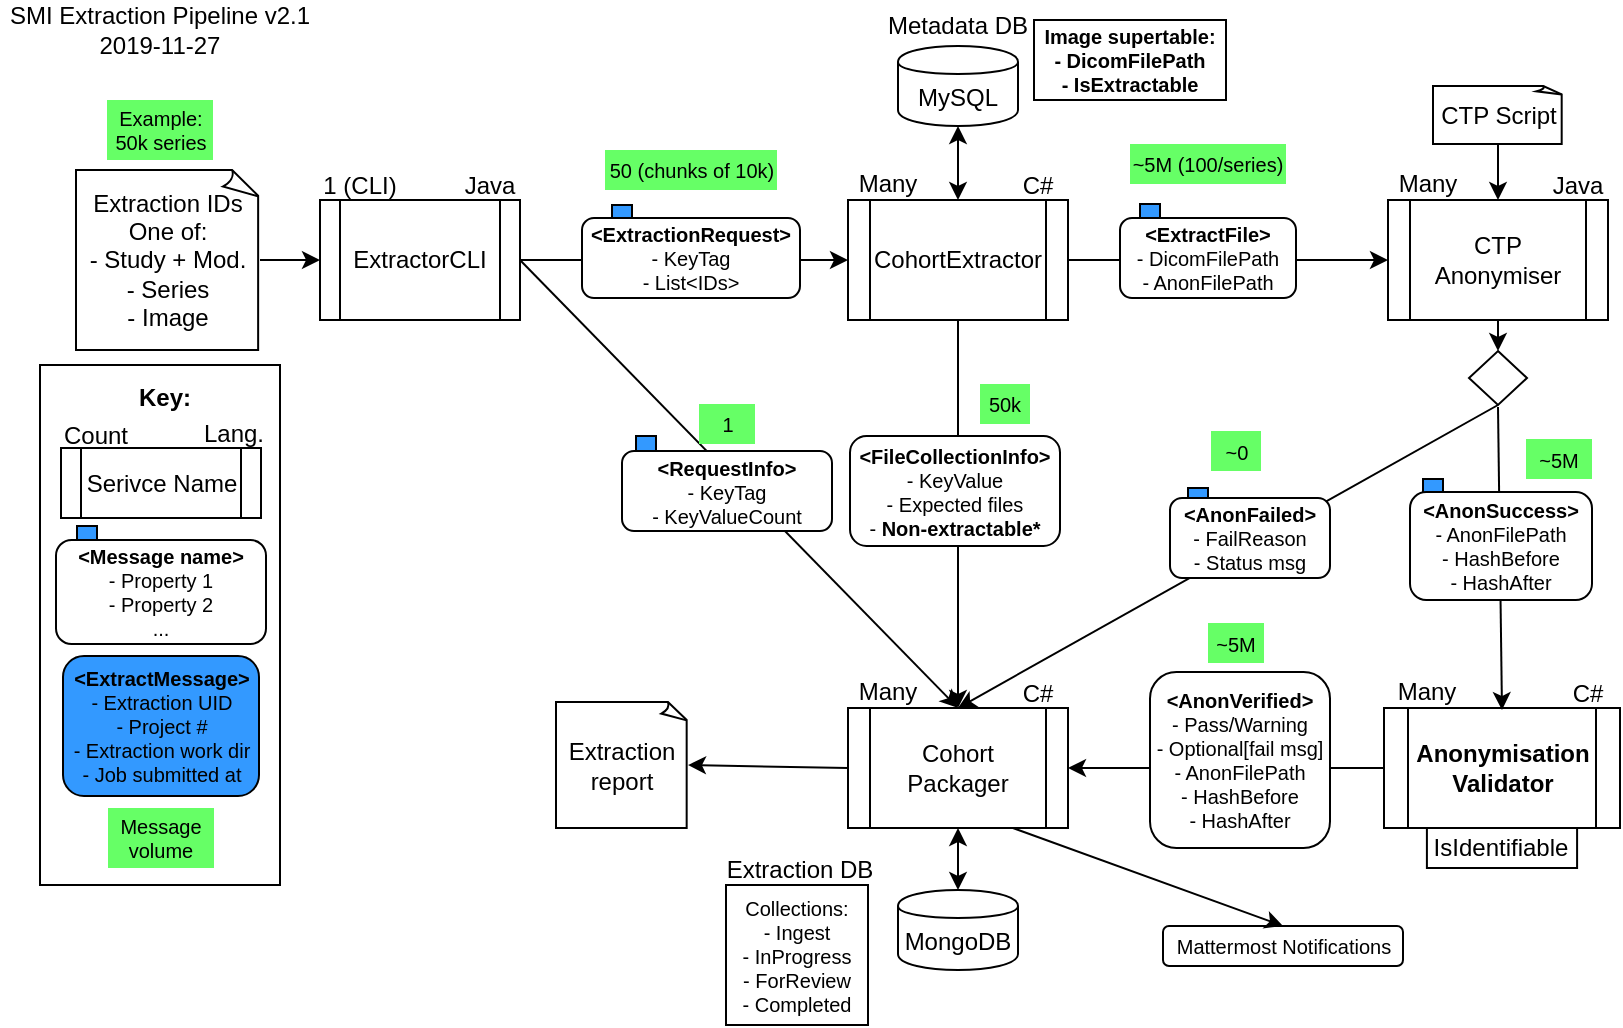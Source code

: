 <mxfile version="12.2.2" type="device" pages="1"><diagram id="zoCGAFxt-alMyNRtkRPO" name="Page-1"><mxGraphModel dx="1492" dy="746" grid="1" gridSize="10" guides="1" tooltips="1" connect="1" arrows="1" fold="1" page="1" pageScale="1" pageWidth="850" pageHeight="1100" math="0" shadow="0"><root><mxCell id="0"/><mxCell id="1" parent="0"/><mxCell id="2953l1Dyhzxe0bs4CRtN-95" value="" style="rounded=0;whiteSpace=wrap;html=1;fillColor=#3399FF;fontSize=10;" parent="1" vertex="1"><mxGeometry x="580" y="365" width="10" height="20" as="geometry"/></mxCell><mxCell id="2953l1Dyhzxe0bs4CRtN-94" value="" style="rounded=0;whiteSpace=wrap;html=1;fillColor=#3399FF;fontSize=10;" parent="1" vertex="1"><mxGeometry x="711.5" y="244.5" width="10" height="20" as="geometry"/></mxCell><mxCell id="2953l1Dyhzxe0bs4CRtN-93" value="" style="rounded=0;whiteSpace=wrap;html=1;fillColor=#3399FF;fontSize=10;" parent="1" vertex="1"><mxGeometry x="594" y="249" width="10" height="20" as="geometry"/></mxCell><mxCell id="2953l1Dyhzxe0bs4CRtN-92" value="" style="rounded=0;whiteSpace=wrap;html=1;fillColor=#3399FF;fontSize=10;" parent="1" vertex="1"><mxGeometry x="318" y="223" width="10" height="20" as="geometry"/></mxCell><mxCell id="2953l1Dyhzxe0bs4CRtN-81" value="" style="rounded=0;whiteSpace=wrap;html=1;fillColor=#3399FF;fontSize=10;" parent="1" vertex="1"><mxGeometry x="570" y="107" width="10" height="20" as="geometry"/></mxCell><mxCell id="2953l1Dyhzxe0bs4CRtN-80" value="" style="rounded=0;whiteSpace=wrap;html=1;fillColor=#3399FF;fontSize=10;" parent="1" vertex="1"><mxGeometry x="306" y="107.5" width="10" height="20" as="geometry"/></mxCell><mxCell id="2953l1Dyhzxe0bs4CRtN-1" value="SMI Extraction Pipeline v2.1&lt;br&gt;2019-11-27" style="text;html=1;strokeColor=none;fillColor=none;align=center;verticalAlign=middle;whiteSpace=wrap;rounded=0;" parent="1" vertex="1"><mxGeometry y="5" width="160" height="30" as="geometry"/></mxCell><mxCell id="2953l1Dyhzxe0bs4CRtN-2" value="Extraction IDs&lt;br&gt;One of:&lt;br&gt;- Study + Mod.&lt;br&gt;- Series&lt;br&gt;- Image" style="whiteSpace=wrap;html=1;shape=mxgraph.basic.document" parent="1" vertex="1"><mxGeometry x="38" y="90" width="92" height="90" as="geometry"/></mxCell><mxCell id="2953l1Dyhzxe0bs4CRtN-19" value="" style="group" parent="1" vertex="1" connectable="0"><mxGeometry x="694" y="90" width="110" height="75" as="geometry"/></mxCell><mxCell id="2953l1Dyhzxe0bs4CRtN-15" value="" style="group" parent="2953l1Dyhzxe0bs4CRtN-19" vertex="1" connectable="0"><mxGeometry width="110" height="75" as="geometry"/></mxCell><mxCell id="2953l1Dyhzxe0bs4CRtN-16" value="CTP Anonymiser" style="shape=process;whiteSpace=wrap;html=1;backgroundOutline=1;" parent="2953l1Dyhzxe0bs4CRtN-15" vertex="1"><mxGeometry y="15" width="110" height="60" as="geometry"/></mxCell><mxCell id="2953l1Dyhzxe0bs4CRtN-17" value="Java" style="text;html=1;strokeColor=none;fillColor=none;align=center;verticalAlign=middle;whiteSpace=wrap;rounded=0;" parent="2953l1Dyhzxe0bs4CRtN-15" vertex="1"><mxGeometry x="80" width="30" height="15" as="geometry"/></mxCell><mxCell id="2953l1Dyhzxe0bs4CRtN-18" value="Many" style="text;html=1;strokeColor=none;fillColor=none;align=center;verticalAlign=middle;whiteSpace=wrap;rounded=0;" parent="2953l1Dyhzxe0bs4CRtN-15" vertex="1"><mxGeometry y="0.5" width="40" height="13" as="geometry"/></mxCell><mxCell id="2953l1Dyhzxe0bs4CRtN-21" value="" style="group" parent="1" vertex="1" connectable="0"><mxGeometry x="160" y="90" width="100" height="75" as="geometry"/></mxCell><mxCell id="2953l1Dyhzxe0bs4CRtN-13" value="" style="group" parent="2953l1Dyhzxe0bs4CRtN-21" vertex="1" connectable="0"><mxGeometry width="100" height="75" as="geometry"/></mxCell><mxCell id="2953l1Dyhzxe0bs4CRtN-3" value="ExtractorCLI" style="shape=process;whiteSpace=wrap;html=1;backgroundOutline=1;" parent="2953l1Dyhzxe0bs4CRtN-13" vertex="1"><mxGeometry y="15" width="100" height="60" as="geometry"/></mxCell><mxCell id="2953l1Dyhzxe0bs4CRtN-6" value="Java" style="text;html=1;strokeColor=none;fillColor=none;align=center;verticalAlign=middle;whiteSpace=wrap;rounded=0;" parent="2953l1Dyhzxe0bs4CRtN-13" vertex="1"><mxGeometry x="70" width="30" height="15" as="geometry"/></mxCell><mxCell id="2953l1Dyhzxe0bs4CRtN-7" value="1 (CLI)" style="text;html=1;strokeColor=none;fillColor=none;align=center;verticalAlign=middle;whiteSpace=wrap;rounded=0;" parent="2953l1Dyhzxe0bs4CRtN-13" vertex="1"><mxGeometry y="2.5" width="40" height="10" as="geometry"/></mxCell><mxCell id="2953l1Dyhzxe0bs4CRtN-38" value="" style="group" parent="1" vertex="1" connectable="0"><mxGeometry x="424" y="344" width="110" height="75" as="geometry"/></mxCell><mxCell id="2953l1Dyhzxe0bs4CRtN-27" value="" style="group" parent="2953l1Dyhzxe0bs4CRtN-38" vertex="1" connectable="0"><mxGeometry width="110" height="75" as="geometry"/></mxCell><mxCell id="2953l1Dyhzxe0bs4CRtN-28" value="" style="group" parent="2953l1Dyhzxe0bs4CRtN-27" vertex="1" connectable="0"><mxGeometry width="110" height="75" as="geometry"/></mxCell><mxCell id="2953l1Dyhzxe0bs4CRtN-29" value="Cohort Packager" style="shape=process;whiteSpace=wrap;html=1;backgroundOutline=1;" parent="2953l1Dyhzxe0bs4CRtN-28" vertex="1"><mxGeometry y="15" width="110" height="60" as="geometry"/></mxCell><mxCell id="2953l1Dyhzxe0bs4CRtN-30" value="C#" style="text;html=1;strokeColor=none;fillColor=none;align=center;verticalAlign=middle;whiteSpace=wrap;rounded=0;" parent="2953l1Dyhzxe0bs4CRtN-28" vertex="1"><mxGeometry x="80" width="30" height="15" as="geometry"/></mxCell><mxCell id="2953l1Dyhzxe0bs4CRtN-31" value="Many" style="text;html=1;strokeColor=none;fillColor=none;align=center;verticalAlign=middle;whiteSpace=wrap;rounded=0;" parent="2953l1Dyhzxe0bs4CRtN-28" vertex="1"><mxGeometry y="0.5" width="40" height="13" as="geometry"/></mxCell><mxCell id="2953l1Dyhzxe0bs4CRtN-44" value="" style="group" parent="1" vertex="1" connectable="0"><mxGeometry x="439" y="8" width="80" height="60" as="geometry"/></mxCell><mxCell id="2953l1Dyhzxe0bs4CRtN-43" value="" style="group" parent="2953l1Dyhzxe0bs4CRtN-44" vertex="1" connectable="0"><mxGeometry width="80" height="60" as="geometry"/></mxCell><mxCell id="2953l1Dyhzxe0bs4CRtN-40" value="MySQL" style="shape=cylinder;whiteSpace=wrap;html=1;boundedLbl=1;backgroundOutline=1;" parent="2953l1Dyhzxe0bs4CRtN-43" vertex="1"><mxGeometry x="10" y="20" width="60" height="40" as="geometry"/></mxCell><mxCell id="2953l1Dyhzxe0bs4CRtN-42" value="Metadata DB" style="text;html=1;strokeColor=none;fillColor=none;align=center;verticalAlign=middle;whiteSpace=wrap;rounded=0;" parent="2953l1Dyhzxe0bs4CRtN-43" vertex="1"><mxGeometry width="80" height="20" as="geometry"/></mxCell><mxCell id="2953l1Dyhzxe0bs4CRtN-45" value="" style="group" parent="1" vertex="1" connectable="0"><mxGeometry x="424" y="90" width="110" height="75" as="geometry"/></mxCell><mxCell id="2953l1Dyhzxe0bs4CRtN-20" value="" style="group" parent="2953l1Dyhzxe0bs4CRtN-45" vertex="1" connectable="0"><mxGeometry width="110" height="75" as="geometry"/></mxCell><mxCell id="2953l1Dyhzxe0bs4CRtN-12" value="" style="group" parent="2953l1Dyhzxe0bs4CRtN-20" vertex="1" connectable="0"><mxGeometry width="110" height="75" as="geometry"/></mxCell><mxCell id="2953l1Dyhzxe0bs4CRtN-8" value="CohortExtractor" style="shape=process;whiteSpace=wrap;html=1;backgroundOutline=1;" parent="2953l1Dyhzxe0bs4CRtN-12" vertex="1"><mxGeometry y="15" width="110" height="60" as="geometry"/></mxCell><mxCell id="2953l1Dyhzxe0bs4CRtN-9" value="C#" style="text;html=1;strokeColor=none;fillColor=none;align=center;verticalAlign=middle;whiteSpace=wrap;rounded=0;" parent="2953l1Dyhzxe0bs4CRtN-12" vertex="1"><mxGeometry x="80" width="30" height="15" as="geometry"/></mxCell><mxCell id="2953l1Dyhzxe0bs4CRtN-11" value="Many" style="text;html=1;strokeColor=none;fillColor=none;align=center;verticalAlign=middle;whiteSpace=wrap;rounded=0;" parent="2953l1Dyhzxe0bs4CRtN-12" vertex="1"><mxGeometry y="0.5" width="40" height="13" as="geometry"/></mxCell><mxCell id="2953l1Dyhzxe0bs4CRtN-46" value="CTP Script" style="whiteSpace=wrap;html=1;shape=mxgraph.basic.document" parent="1" vertex="1"><mxGeometry x="716.5" y="48" width="65" height="29" as="geometry"/></mxCell><mxCell id="2953l1Dyhzxe0bs4CRtN-49" value="" style="group" parent="1" vertex="1" connectable="0"><mxGeometry x="692" y="344" width="118" height="95" as="geometry"/></mxCell><mxCell id="2953l1Dyhzxe0bs4CRtN-39" value="" style="group" parent="2953l1Dyhzxe0bs4CRtN-49" vertex="1" connectable="0"><mxGeometry width="118" height="75" as="geometry"/></mxCell><mxCell id="2953l1Dyhzxe0bs4CRtN-22" value="" style="group" parent="2953l1Dyhzxe0bs4CRtN-39" vertex="1" connectable="0"><mxGeometry width="118" height="75" as="geometry"/></mxCell><mxCell id="2953l1Dyhzxe0bs4CRtN-23" value="" style="group" parent="2953l1Dyhzxe0bs4CRtN-22" vertex="1" connectable="0"><mxGeometry width="118" height="75" as="geometry"/></mxCell><mxCell id="2953l1Dyhzxe0bs4CRtN-24" value="&lt;b&gt;Anonymisation&lt;br&gt;Validator&lt;/b&gt;" style="shape=process;whiteSpace=wrap;html=1;backgroundOutline=1;" parent="2953l1Dyhzxe0bs4CRtN-23" vertex="1"><mxGeometry y="15" width="118" height="60" as="geometry"/></mxCell><mxCell id="2953l1Dyhzxe0bs4CRtN-25" value="C#" style="text;html=1;strokeColor=none;fillColor=none;align=center;verticalAlign=middle;whiteSpace=wrap;rounded=0;" parent="2953l1Dyhzxe0bs4CRtN-23" vertex="1"><mxGeometry x="85.818" width="32.182" height="15" as="geometry"/></mxCell><mxCell id="2953l1Dyhzxe0bs4CRtN-26" value="Many" style="text;html=1;strokeColor=none;fillColor=none;align=center;verticalAlign=middle;whiteSpace=wrap;rounded=0;" parent="2953l1Dyhzxe0bs4CRtN-23" vertex="1"><mxGeometry y="0.5" width="42.909" height="13" as="geometry"/></mxCell><mxCell id="2953l1Dyhzxe0bs4CRtN-48" value="IsIdentifiable" style="rounded=0;whiteSpace=wrap;html=1;" parent="2953l1Dyhzxe0bs4CRtN-49" vertex="1"><mxGeometry x="21.455" y="75" width="75.091" height="20" as="geometry"/></mxCell><mxCell id="2953l1Dyhzxe0bs4CRtN-59" value="" style="group" parent="1" vertex="1" connectable="0"><mxGeometry x="439" y="424" width="80" height="80" as="geometry"/></mxCell><mxCell id="2953l1Dyhzxe0bs4CRtN-57" value="" style="group" parent="2953l1Dyhzxe0bs4CRtN-59" vertex="1" connectable="0"><mxGeometry width="80" height="60" as="geometry"/></mxCell><mxCell id="2953l1Dyhzxe0bs4CRtN-50" value="" style="group" parent="2953l1Dyhzxe0bs4CRtN-57" vertex="1" connectable="0"><mxGeometry width="80" height="60" as="geometry"/></mxCell><mxCell id="2953l1Dyhzxe0bs4CRtN-51" value="" style="group" parent="2953l1Dyhzxe0bs4CRtN-50" vertex="1" connectable="0"><mxGeometry width="80" height="60" as="geometry"/></mxCell><mxCell id="2953l1Dyhzxe0bs4CRtN-58" value="" style="group" parent="2953l1Dyhzxe0bs4CRtN-51" vertex="1" connectable="0"><mxGeometry x="10" y="26" width="60" height="40" as="geometry"/></mxCell><mxCell id="2953l1Dyhzxe0bs4CRtN-52" value="MongoDB" style="shape=cylinder;whiteSpace=wrap;html=1;boundedLbl=1;backgroundOutline=1;" parent="2953l1Dyhzxe0bs4CRtN-58" vertex="1"><mxGeometry width="60" height="40" as="geometry"/></mxCell><mxCell id="2953l1Dyhzxe0bs4CRtN-53" value="Extraction DB" style="text;html=1;strokeColor=none;fillColor=none;align=center;verticalAlign=middle;whiteSpace=wrap;rounded=0;" parent="2953l1Dyhzxe0bs4CRtN-59" vertex="1"><mxGeometry x="-79" y="5.5" width="80" height="20" as="geometry"/></mxCell><mxCell id="2953l1Dyhzxe0bs4CRtN-60" value="" style="endArrow=classic;html=1;exitX=1;exitY=0.5;exitDx=0;exitDy=0;entryX=0;entryY=0.5;entryDx=0;entryDy=0;" parent="1" source="2953l1Dyhzxe0bs4CRtN-3" target="2953l1Dyhzxe0bs4CRtN-8" edge="1"><mxGeometry width="50" height="50" relative="1" as="geometry"><mxPoint x="240" y="258" as="sourcePoint"/><mxPoint x="290" y="208" as="targetPoint"/></mxGeometry></mxCell><mxCell id="2953l1Dyhzxe0bs4CRtN-61" value="" style="endArrow=classic;html=1;exitX=1;exitY=0.5;exitDx=0;exitDy=0;entryX=0;entryY=0.5;entryDx=0;entryDy=0;" parent="1" source="2953l1Dyhzxe0bs4CRtN-8" target="2953l1Dyhzxe0bs4CRtN-16" edge="1"><mxGeometry width="50" height="50" relative="1" as="geometry"><mxPoint x="450" y="258" as="sourcePoint"/><mxPoint x="500" y="208" as="targetPoint"/></mxGeometry></mxCell><mxCell id="2953l1Dyhzxe0bs4CRtN-62" value="" style="endArrow=classic;html=1;entryX=0.5;entryY=0;entryDx=0;entryDy=0;exitX=0.5;exitY=1;exitDx=0;exitDy=0;fontStyle=4" parent="1" edge="1"><mxGeometry width="50" height="50" relative="1" as="geometry"><mxPoint x="749" y="208.5" as="sourcePoint"/><mxPoint x="751" y="360.0" as="targetPoint"/></mxGeometry></mxCell><mxCell id="2953l1Dyhzxe0bs4CRtN-63" value="" style="endArrow=classic;html=1;exitX=0;exitY=0.5;exitDx=0;exitDy=0;entryX=1;entryY=0.5;entryDx=0;entryDy=0;" parent="1" source="2953l1Dyhzxe0bs4CRtN-24" target="2953l1Dyhzxe0bs4CRtN-29" edge="1"><mxGeometry width="50" height="50" relative="1" as="geometry"><mxPoint x="410" y="304" as="sourcePoint"/><mxPoint x="460" y="254" as="targetPoint"/></mxGeometry></mxCell><mxCell id="2953l1Dyhzxe0bs4CRtN-64" value="" style="endArrow=classic;html=1;entryX=0.5;entryY=0;entryDx=0;entryDy=0;exitX=0.5;exitY=1;exitDx=0;exitDy=0;" parent="1" source="2953l1Dyhzxe0bs4CRtN-8" target="2953l1Dyhzxe0bs4CRtN-29" edge="1"><mxGeometry width="50" height="50" relative="1" as="geometry"><mxPoint x="374" y="218" as="sourcePoint"/><mxPoint x="504" y="168" as="targetPoint"/></mxGeometry></mxCell><mxCell id="2953l1Dyhzxe0bs4CRtN-65" value="" style="endArrow=classic;html=1;entryX=0.5;entryY=0;entryDx=0;entryDy=0;exitX=0.5;exitY=1;exitDx=0;exitDy=0;" parent="1" source="oQBp3zjz9n_a78trmG9o-1" target="2953l1Dyhzxe0bs4CRtN-29" edge="1"><mxGeometry width="50" height="50" relative="1" as="geometry"><mxPoint x="750" y="200" as="sourcePoint"/><mxPoint x="360" y="218" as="targetPoint"/></mxGeometry></mxCell><mxCell id="2953l1Dyhzxe0bs4CRtN-66" value="" style="endArrow=classic;html=1;entryX=0.5;entryY=0;entryDx=0;entryDy=0;" parent="1" target="2953l1Dyhzxe0bs4CRtN-29" edge="1"><mxGeometry width="50" height="50" relative="1" as="geometry"><mxPoint x="260" y="135" as="sourcePoint"/><mxPoint x="420" y="218" as="targetPoint"/></mxGeometry></mxCell><mxCell id="2953l1Dyhzxe0bs4CRtN-69" value="" style="endArrow=classic;startArrow=classic;html=1;exitX=0.5;exitY=1;exitDx=0;exitDy=0;entryX=0.5;entryY=0;entryDx=0;entryDy=0;" parent="1" source="2953l1Dyhzxe0bs4CRtN-40" target="2953l1Dyhzxe0bs4CRtN-8" edge="1"><mxGeometry width="50" height="50" relative="1" as="geometry"><mxPoint x="234" y="528" as="sourcePoint"/><mxPoint x="284" y="478" as="targetPoint"/></mxGeometry></mxCell><mxCell id="2953l1Dyhzxe0bs4CRtN-70" value="" style="endArrow=classic;startArrow=classic;html=1;exitX=0.5;exitY=1;exitDx=0;exitDy=0;entryX=0.5;entryY=0;entryDx=0;entryDy=0;" parent="1" source="2953l1Dyhzxe0bs4CRtN-29" target="2953l1Dyhzxe0bs4CRtN-52" edge="1"><mxGeometry width="50" height="50" relative="1" as="geometry"><mxPoint x="334" y="554" as="sourcePoint"/><mxPoint x="384" y="504" as="targetPoint"/></mxGeometry></mxCell><mxCell id="2953l1Dyhzxe0bs4CRtN-71" value="" style="endArrow=classic;html=1;exitX=0.5;exitY=1;exitDx=0;exitDy=0;exitPerimeter=0;entryX=0.5;entryY=0;entryDx=0;entryDy=0;" parent="1" source="2953l1Dyhzxe0bs4CRtN-46" target="2953l1Dyhzxe0bs4CRtN-16" edge="1"><mxGeometry width="50" height="50" relative="1" as="geometry"><mxPoint x="534" y="618" as="sourcePoint"/><mxPoint x="584" y="568" as="targetPoint"/></mxGeometry></mxCell><mxCell id="2953l1Dyhzxe0bs4CRtN-72" value="&lt;b&gt;&amp;lt;ExtractionRequest&amp;gt;&lt;br&gt;&lt;/b&gt;- KeyTag&lt;br&gt;- List&amp;lt;IDs&amp;gt;" style="rounded=1;whiteSpace=wrap;html=1;fontSize=10;" parent="1" vertex="1"><mxGeometry x="291" y="114" width="109" height="40" as="geometry"/></mxCell><mxCell id="2953l1Dyhzxe0bs4CRtN-73" value="&lt;b&gt;&amp;lt;ExtractFile&amp;gt;&lt;/b&gt;&lt;br&gt;- DicomFilePath&lt;br&gt;- AnonFilePath" style="rounded=1;whiteSpace=wrap;html=1;fontSize=10;" parent="1" vertex="1"><mxGeometry x="560" y="114" width="88" height="40" as="geometry"/></mxCell><mxCell id="2953l1Dyhzxe0bs4CRtN-84" value="&lt;b&gt;&amp;lt;AnonSuccess&amp;gt;&lt;/b&gt;&lt;br&gt;- AnonFilePath&lt;br&gt;- HashBefore&lt;br&gt;- HashAfter" style="rounded=1;whiteSpace=wrap;html=1;fontSize=10;fontStyle=0" parent="1" vertex="1"><mxGeometry x="705" y="251" width="91" height="54" as="geometry"/></mxCell><mxCell id="2953l1Dyhzxe0bs4CRtN-87" value="&lt;b&gt;&amp;lt;AnonVerified&amp;gt;&lt;/b&gt;&lt;br&gt;- Pass/Warning&lt;br&gt;- Optional[fail msg]&lt;br&gt;- AnonFilePath&lt;br&gt;- HashBefore&lt;br&gt;- HashAfter" style="rounded=1;whiteSpace=wrap;html=1;fontSize=10;" parent="1" vertex="1"><mxGeometry x="575" y="341" width="90" height="88" as="geometry"/></mxCell><mxCell id="2953l1Dyhzxe0bs4CRtN-88" value="&lt;b&gt;&amp;lt;FileCollectionInfo&amp;gt;&lt;/b&gt;&lt;br&gt;- KeyValue&lt;br&gt;- Expected files&lt;br&gt;- &lt;b&gt;Non-extractable*&lt;/b&gt;" style="rounded=1;whiteSpace=wrap;html=1;fontSize=10;" parent="1" vertex="1"><mxGeometry x="425" y="223" width="105" height="55" as="geometry"/></mxCell><mxCell id="2953l1Dyhzxe0bs4CRtN-91" value="&lt;b&gt;&amp;lt;RequestInfo&amp;gt;&lt;/b&gt;&lt;br&gt;- KeyTag&lt;br&gt;- KeyValueCount" style="rounded=1;whiteSpace=wrap;html=1;fontSize=10;" parent="1" vertex="1"><mxGeometry x="311" y="230.5" width="105" height="40" as="geometry"/></mxCell><mxCell id="2953l1Dyhzxe0bs4CRtN-101" value="" style="endArrow=classic;html=1;fontSize=10;exitX=1;exitY=0.5;exitDx=0;exitDy=0;exitPerimeter=0;entryX=0;entryY=0.5;entryDx=0;entryDy=0;" parent="1" source="2953l1Dyhzxe0bs4CRtN-2" target="2953l1Dyhzxe0bs4CRtN-3" edge="1"><mxGeometry width="50" height="50" relative="1" as="geometry"><mxPoint x="70" y="318" as="sourcePoint"/><mxPoint x="120" y="268" as="targetPoint"/></mxGeometry></mxCell><mxCell id="2953l1Dyhzxe0bs4CRtN-102" value="Example:&lt;br&gt;50k series" style="text;html=1;strokeColor=none;fillColor=#66FF66;align=center;verticalAlign=middle;whiteSpace=wrap;rounded=0;fontSize=10;" parent="1" vertex="1"><mxGeometry x="53.5" y="55" width="53" height="30" as="geometry"/></mxCell><mxCell id="2953l1Dyhzxe0bs4CRtN-103" value="50 (chunks of 10k)" style="text;html=1;strokeColor=none;fillColor=#66FF66;align=center;verticalAlign=middle;whiteSpace=wrap;rounded=0;fontSize=10;" parent="1" vertex="1"><mxGeometry x="302.5" y="80" width="86" height="20" as="geometry"/></mxCell><mxCell id="2953l1Dyhzxe0bs4CRtN-106" value="~5M (100/series)" style="text;html=1;strokeColor=none;fillColor=#66FF66;align=center;verticalAlign=middle;whiteSpace=wrap;rounded=0;fontSize=10;" parent="1" vertex="1"><mxGeometry x="565" y="77" width="78" height="20" as="geometry"/></mxCell><mxCell id="2953l1Dyhzxe0bs4CRtN-107" value="~0" style="text;html=1;strokeColor=none;fillColor=#66FF66;align=center;verticalAlign=middle;whiteSpace=wrap;rounded=0;fontSize=10;" parent="1" vertex="1"><mxGeometry x="605.5" y="220.5" width="25" height="20" as="geometry"/></mxCell><mxCell id="2953l1Dyhzxe0bs4CRtN-108" value="~5M" style="text;html=1;strokeColor=none;fillColor=#66FF66;align=center;verticalAlign=middle;whiteSpace=wrap;rounded=0;fontSize=10;" parent="1" vertex="1"><mxGeometry x="763" y="224.5" width="33" height="20" as="geometry"/></mxCell><mxCell id="2953l1Dyhzxe0bs4CRtN-109" value="~5M" style="text;html=1;strokeColor=none;fillColor=#66FF66;align=center;verticalAlign=middle;whiteSpace=wrap;rounded=0;fontSize=10;" parent="1" vertex="1"><mxGeometry x="604" y="316.5" width="28" height="20" as="geometry"/></mxCell><mxCell id="2953l1Dyhzxe0bs4CRtN-110" value="50k" style="text;html=1;strokeColor=none;fillColor=#66FF66;align=center;verticalAlign=middle;whiteSpace=wrap;rounded=0;fontSize=10;" parent="1" vertex="1"><mxGeometry x="490" y="197" width="25" height="20" as="geometry"/></mxCell><mxCell id="2953l1Dyhzxe0bs4CRtN-124" value="" style="group" parent="1" vertex="1" connectable="0"><mxGeometry x="28.0" y="194" width="105.0" height="245" as="geometry"/></mxCell><mxCell id="2953l1Dyhzxe0bs4CRtN-77" value="&lt;b&gt;&lt;font style=&quot;font-size: 12px&quot;&gt;Key:&lt;/font&gt;&lt;/b&gt;" style="text;html=1;strokeColor=none;fillColor=none;align=center;verticalAlign=middle;whiteSpace=wrap;rounded=0;fontSize=10;" parent="2953l1Dyhzxe0bs4CRtN-124" vertex="1"><mxGeometry x="17.5" width="73" height="20" as="geometry"/></mxCell><mxCell id="2953l1Dyhzxe0bs4CRtN-123" value="" style="group" parent="2953l1Dyhzxe0bs4CRtN-124" vertex="1" connectable="0"><mxGeometry y="20" width="105.0" height="225" as="geometry"/></mxCell><mxCell id="2953l1Dyhzxe0bs4CRtN-76" value="&lt;b&gt;&amp;lt;ExtractMessage&amp;gt;&lt;br&gt;&lt;/b&gt;- Extraction UID&lt;br&gt;- Project #&lt;br&gt;- Extraction work dir&lt;br&gt;- Job submitted at" style="rounded=1;whiteSpace=wrap;html=1;fontSize=10;fillColor=#3399FF;" parent="2953l1Dyhzxe0bs4CRtN-123" vertex="1"><mxGeometry x="3.5" y="119" width="98" height="70" as="geometry"/></mxCell><mxCell id="2953l1Dyhzxe0bs4CRtN-111" value="Message volume" style="text;html=1;strokeColor=none;fillColor=#66FF66;align=center;verticalAlign=middle;whiteSpace=wrap;rounded=0;fontSize=10;" parent="2953l1Dyhzxe0bs4CRtN-123" vertex="1"><mxGeometry x="26.0" y="195" width="53" height="30" as="geometry"/></mxCell><mxCell id="2953l1Dyhzxe0bs4CRtN-113" value="" style="group" parent="2953l1Dyhzxe0bs4CRtN-123" vertex="1" connectable="0"><mxGeometry x="2.5" width="100" height="75" as="geometry"/></mxCell><mxCell id="2953l1Dyhzxe0bs4CRtN-117" value="" style="group" parent="2953l1Dyhzxe0bs4CRtN-113" vertex="1" connectable="0"><mxGeometry width="100" height="50" as="geometry"/></mxCell><mxCell id="2953l1Dyhzxe0bs4CRtN-114" value="Serivce Name" style="shape=process;whiteSpace=wrap;html=1;backgroundOutline=1;" parent="2953l1Dyhzxe0bs4CRtN-117" vertex="1"><mxGeometry y="15" width="100" height="35" as="geometry"/></mxCell><mxCell id="2953l1Dyhzxe0bs4CRtN-115" value="Lang." style="text;html=1;strokeColor=none;fillColor=none;align=center;verticalAlign=middle;whiteSpace=wrap;rounded=0;" parent="2953l1Dyhzxe0bs4CRtN-117" vertex="1"><mxGeometry x="71" width="30" height="15" as="geometry"/></mxCell><mxCell id="2953l1Dyhzxe0bs4CRtN-116" value="Count" style="text;html=1;strokeColor=none;fillColor=none;align=center;verticalAlign=middle;whiteSpace=wrap;rounded=0;" parent="2953l1Dyhzxe0bs4CRtN-117" vertex="1"><mxGeometry x="-3" y="3.5" width="40" height="10" as="geometry"/></mxCell><mxCell id="2953l1Dyhzxe0bs4CRtN-120" value="" style="group" parent="2953l1Dyhzxe0bs4CRtN-123" vertex="1" connectable="0"><mxGeometry y="54" width="105" height="59" as="geometry"/></mxCell><mxCell id="2953l1Dyhzxe0bs4CRtN-119" value="" style="rounded=0;whiteSpace=wrap;html=1;fillColor=#3399FF;fontSize=10;" parent="2953l1Dyhzxe0bs4CRtN-120" vertex="1"><mxGeometry x="10.5" width="10" height="20" as="geometry"/></mxCell><mxCell id="2953l1Dyhzxe0bs4CRtN-118" value="&lt;b&gt;&amp;lt;Message name&amp;gt;&lt;/b&gt;&lt;br&gt;- Property 1&lt;br&gt;- Property 2&lt;br&gt;..." style="rounded=1;whiteSpace=wrap;html=1;fontSize=10;" parent="2953l1Dyhzxe0bs4CRtN-120" vertex="1"><mxGeometry y="7" width="105" height="52" as="geometry"/></mxCell><mxCell id="2953l1Dyhzxe0bs4CRtN-125" value="" style="rounded=0;whiteSpace=wrap;html=1;strokeColor=#000000;fillColor=none;fontSize=10;" parent="1" vertex="1"><mxGeometry x="20" y="187.5" width="120" height="260" as="geometry"/></mxCell><mxCell id="2953l1Dyhzxe0bs4CRtN-130" value="1" style="text;html=1;strokeColor=none;fillColor=#66FF66;align=center;verticalAlign=middle;whiteSpace=wrap;rounded=0;fontSize=10;" parent="1" vertex="1"><mxGeometry x="349.5" y="207" width="28" height="20" as="geometry"/></mxCell><mxCell id="2953l1Dyhzxe0bs4CRtN-133" value="&lt;span style=&quot;white-space: normal&quot;&gt;Mattermost Notifications&lt;/span&gt;" style="rounded=1;whiteSpace=wrap;html=1;strokeColor=#000000;fillColor=none;fontSize=10;" parent="1" vertex="1"><mxGeometry x="581.5" y="468" width="120" height="20" as="geometry"/></mxCell><mxCell id="2953l1Dyhzxe0bs4CRtN-136" value="" style="endArrow=classic;html=1;fontSize=10;exitX=0.75;exitY=1;exitDx=0;exitDy=0;entryX=0.5;entryY=0;entryDx=0;entryDy=0;" parent="1" source="2953l1Dyhzxe0bs4CRtN-29" target="2953l1Dyhzxe0bs4CRtN-133" edge="1"><mxGeometry width="50" height="50" relative="1" as="geometry"><mxPoint x="560" y="458" as="sourcePoint"/><mxPoint x="180" y="508" as="targetPoint"/></mxGeometry></mxCell><mxCell id="2953l1Dyhzxe0bs4CRtN-138" value="Collections:&lt;br&gt;- Ingest&lt;br&gt;- InProgress&lt;br&gt;- ForReview&lt;br&gt;- Completed" style="rounded=0;whiteSpace=wrap;html=1;strokeColor=#000000;fillColor=none;fontSize=10;" parent="1" vertex="1"><mxGeometry x="363" y="447.5" width="71" height="70" as="geometry"/></mxCell><mxCell id="2953l1Dyhzxe0bs4CRtN-139" value="&lt;b&gt;Image supertable:&lt;br&gt;- DicomFilePath&lt;br&gt;- IsExtractable&lt;/b&gt;" style="rounded=0;whiteSpace=wrap;html=1;strokeColor=#000000;fillColor=none;fontSize=10;" parent="1" vertex="1"><mxGeometry x="517" y="15" width="96" height="40" as="geometry"/></mxCell><mxCell id="GxQRq-seFLT88y1doQyC-2" value="Extraction report" style="whiteSpace=wrap;html=1;shape=mxgraph.basic.document" parent="1" vertex="1"><mxGeometry x="278" y="356" width="66" height="63" as="geometry"/></mxCell><mxCell id="GxQRq-seFLT88y1doQyC-3" value="" style="endArrow=classic;html=1;exitX=0;exitY=0.5;exitDx=0;exitDy=0;entryX=1;entryY=0.5;entryDx=0;entryDy=0;entryPerimeter=0;" parent="1" source="2953l1Dyhzxe0bs4CRtN-29" target="GxQRq-seFLT88y1doQyC-2" edge="1"><mxGeometry width="50" height="50" relative="1" as="geometry"><mxPoint x="310" y="380" as="sourcePoint"/><mxPoint x="360" y="330" as="targetPoint"/></mxGeometry></mxCell><mxCell id="oQBp3zjz9n_a78trmG9o-1" value="" style="rhombus;whiteSpace=wrap;html=1;" vertex="1" parent="1"><mxGeometry x="734.5" y="180.5" width="29" height="27" as="geometry"/></mxCell><mxCell id="2953l1Dyhzxe0bs4CRtN-83" value="&lt;b&gt;&amp;lt;AnonFailed&amp;gt;&lt;/b&gt;&lt;br&gt;- FailReason&lt;br&gt;- Status msg" style="rounded=1;whiteSpace=wrap;html=1;fontSize=10;" parent="1" vertex="1"><mxGeometry x="585" y="254" width="80" height="40" as="geometry"/></mxCell><mxCell id="oQBp3zjz9n_a78trmG9o-4" value="" style="endArrow=classic;html=1;exitX=0.5;exitY=1;exitDx=0;exitDy=0;entryX=0.5;entryY=0;entryDx=0;entryDy=0;" edge="1" parent="1" source="2953l1Dyhzxe0bs4CRtN-16" target="oQBp3zjz9n_a78trmG9o-1"><mxGeometry width="50" height="50" relative="1" as="geometry"><mxPoint x="680" y="230" as="sourcePoint"/><mxPoint x="730" y="180" as="targetPoint"/></mxGeometry></mxCell></root></mxGraphModel></diagram></mxfile>